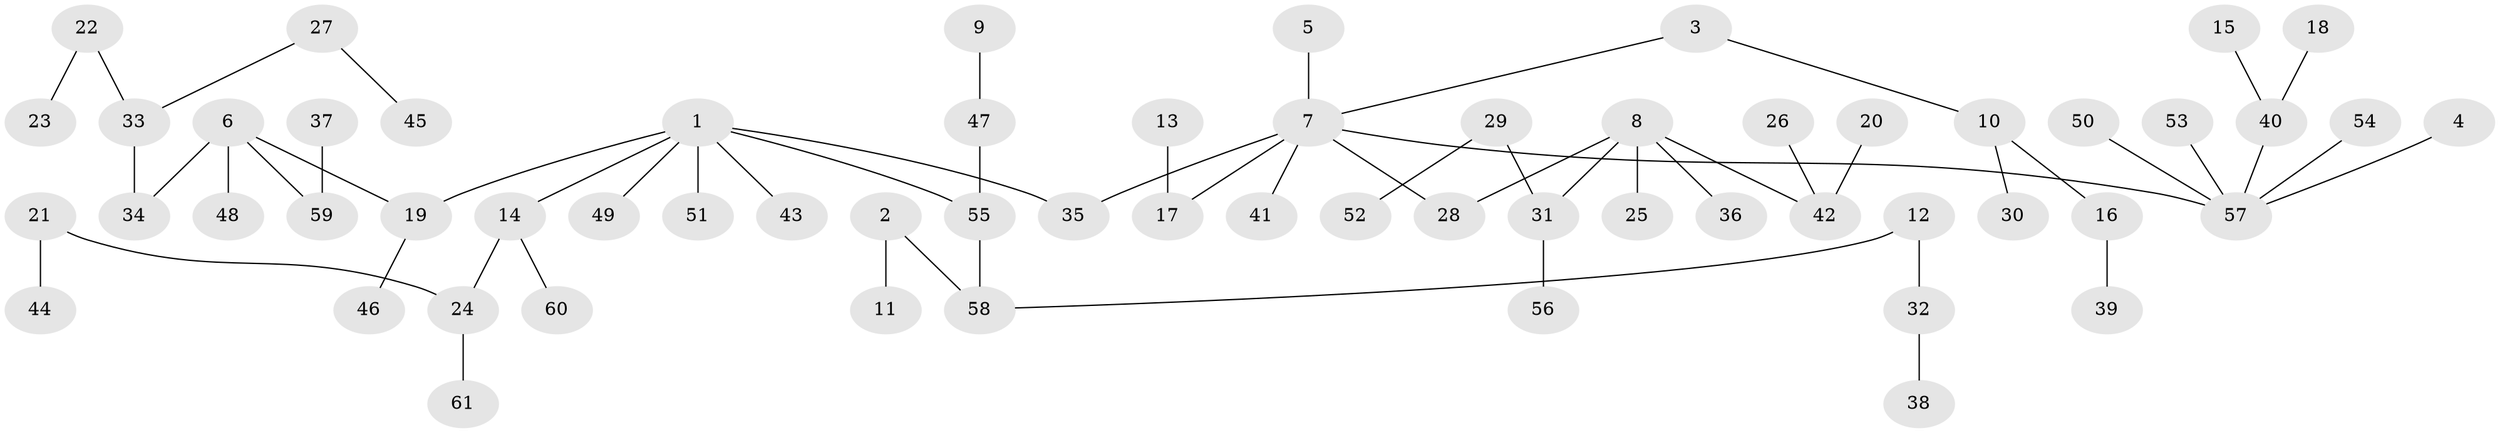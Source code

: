 // original degree distribution, {4: 0.05737704918032787, 5: 0.05737704918032787, 2: 0.2540983606557377, 8: 0.01639344262295082, 3: 0.10655737704918032, 1: 0.5081967213114754}
// Generated by graph-tools (version 1.1) at 2025/02/03/09/25 03:02:28]
// undirected, 61 vertices, 60 edges
graph export_dot {
graph [start="1"]
  node [color=gray90,style=filled];
  1;
  2;
  3;
  4;
  5;
  6;
  7;
  8;
  9;
  10;
  11;
  12;
  13;
  14;
  15;
  16;
  17;
  18;
  19;
  20;
  21;
  22;
  23;
  24;
  25;
  26;
  27;
  28;
  29;
  30;
  31;
  32;
  33;
  34;
  35;
  36;
  37;
  38;
  39;
  40;
  41;
  42;
  43;
  44;
  45;
  46;
  47;
  48;
  49;
  50;
  51;
  52;
  53;
  54;
  55;
  56;
  57;
  58;
  59;
  60;
  61;
  1 -- 14 [weight=1.0];
  1 -- 19 [weight=1.0];
  1 -- 35 [weight=1.0];
  1 -- 43 [weight=1.0];
  1 -- 49 [weight=1.0];
  1 -- 51 [weight=1.0];
  1 -- 55 [weight=1.0];
  2 -- 11 [weight=1.0];
  2 -- 58 [weight=1.0];
  3 -- 7 [weight=1.0];
  3 -- 10 [weight=1.0];
  4 -- 57 [weight=1.0];
  5 -- 7 [weight=1.0];
  6 -- 19 [weight=1.0];
  6 -- 34 [weight=1.0];
  6 -- 48 [weight=1.0];
  6 -- 59 [weight=1.0];
  7 -- 17 [weight=1.0];
  7 -- 28 [weight=1.0];
  7 -- 35 [weight=1.0];
  7 -- 41 [weight=1.0];
  7 -- 57 [weight=1.0];
  8 -- 25 [weight=1.0];
  8 -- 28 [weight=1.0];
  8 -- 31 [weight=1.0];
  8 -- 36 [weight=1.0];
  8 -- 42 [weight=1.0];
  9 -- 47 [weight=1.0];
  10 -- 16 [weight=1.0];
  10 -- 30 [weight=1.0];
  12 -- 32 [weight=1.0];
  12 -- 58 [weight=1.0];
  13 -- 17 [weight=1.0];
  14 -- 24 [weight=1.0];
  14 -- 60 [weight=1.0];
  15 -- 40 [weight=1.0];
  16 -- 39 [weight=1.0];
  18 -- 40 [weight=1.0];
  19 -- 46 [weight=1.0];
  20 -- 42 [weight=1.0];
  21 -- 24 [weight=1.0];
  21 -- 44 [weight=1.0];
  22 -- 23 [weight=1.0];
  22 -- 33 [weight=1.0];
  24 -- 61 [weight=1.0];
  26 -- 42 [weight=1.0];
  27 -- 33 [weight=1.0];
  27 -- 45 [weight=1.0];
  29 -- 31 [weight=1.0];
  29 -- 52 [weight=1.0];
  31 -- 56 [weight=1.0];
  32 -- 38 [weight=1.0];
  33 -- 34 [weight=1.0];
  37 -- 59 [weight=1.0];
  40 -- 57 [weight=1.0];
  47 -- 55 [weight=1.0];
  50 -- 57 [weight=1.0];
  53 -- 57 [weight=1.0];
  54 -- 57 [weight=1.0];
  55 -- 58 [weight=1.0];
}
